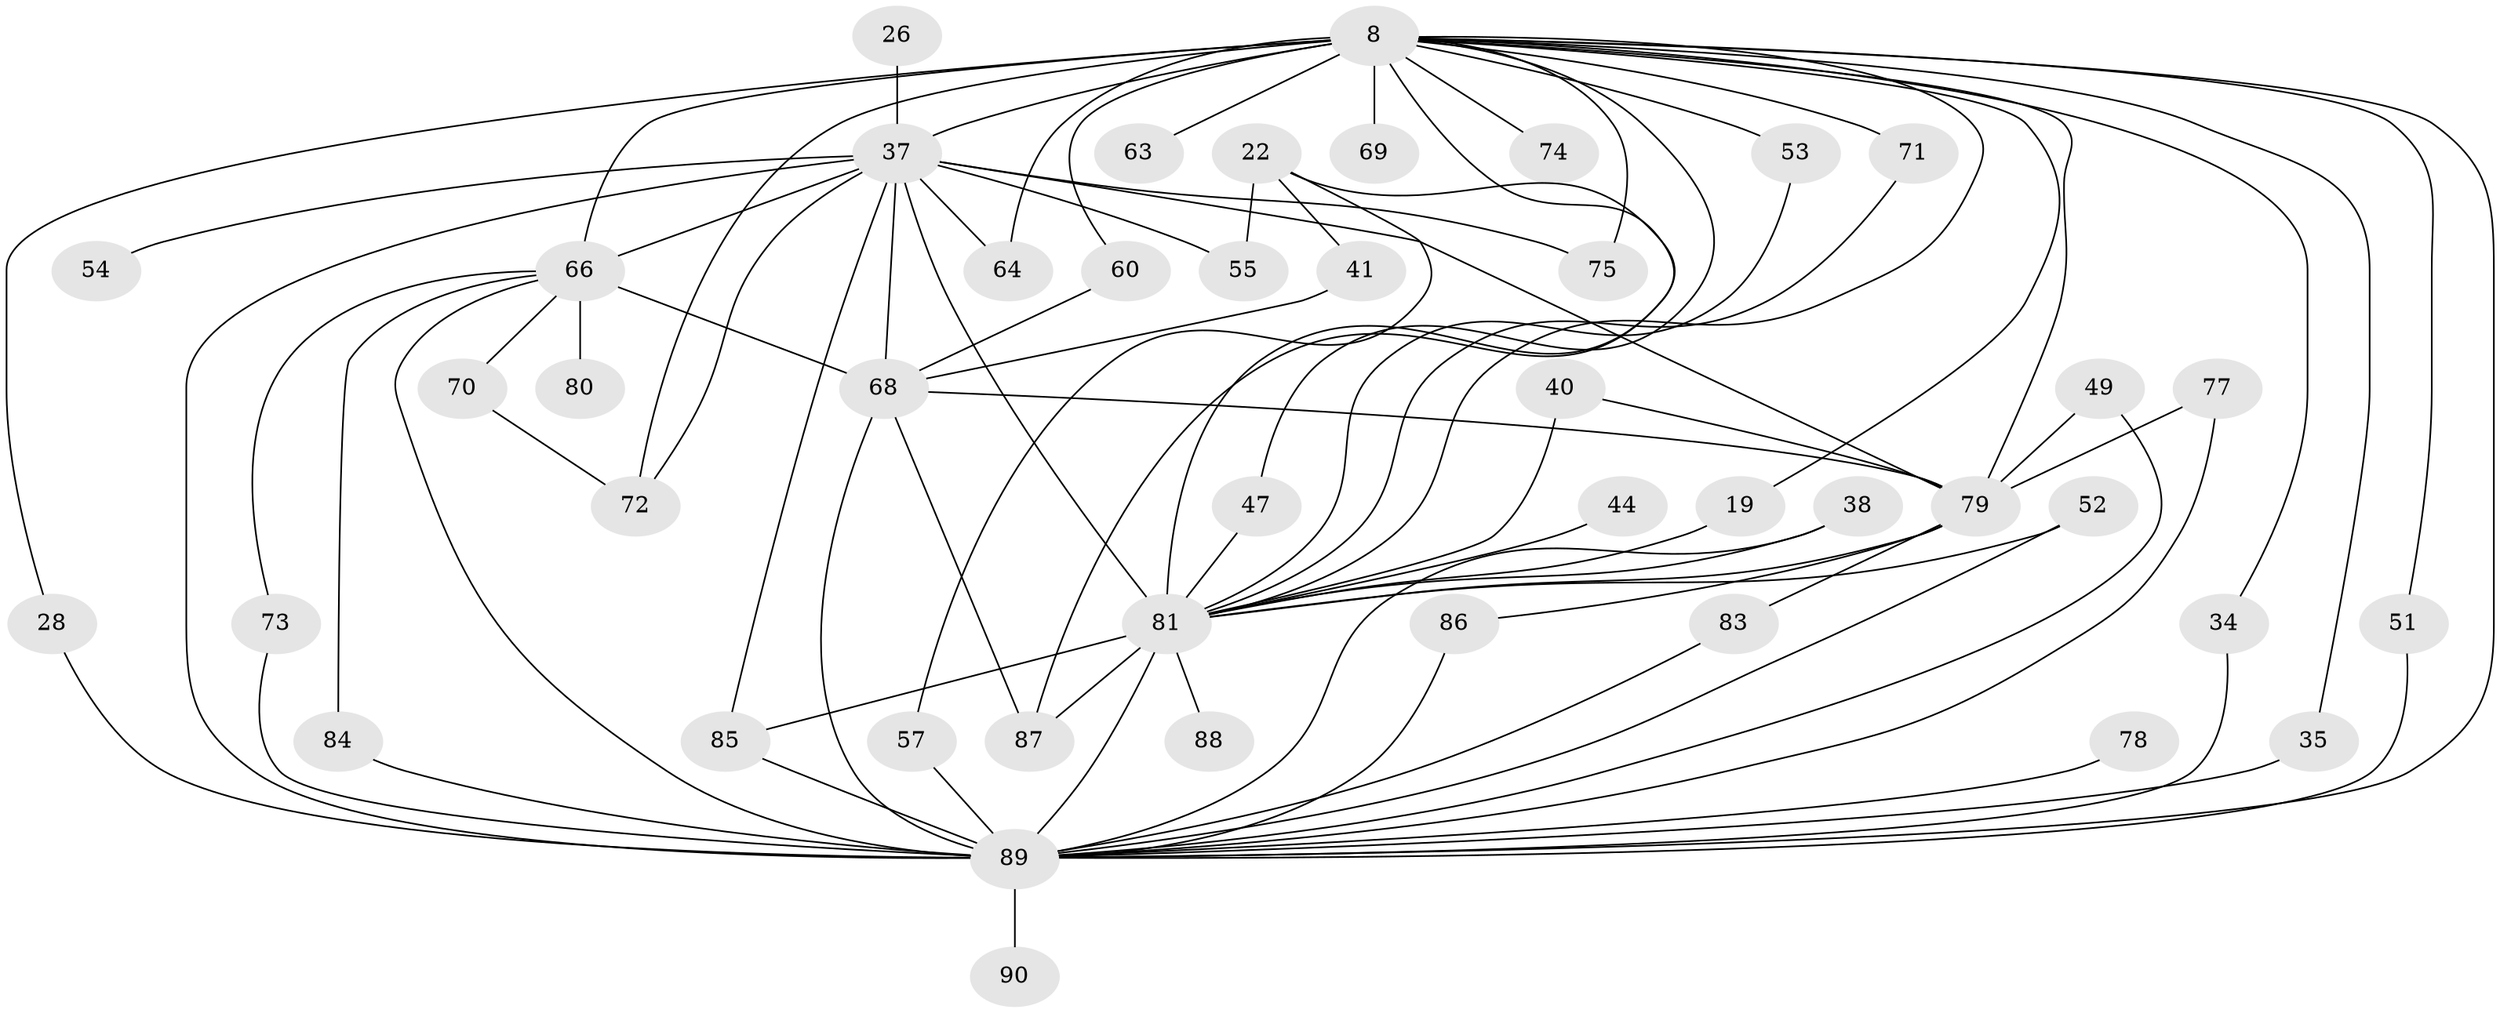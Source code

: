// original degree distribution, {22: 0.03333333333333333, 16: 0.022222222222222223, 20: 0.011111111111111112, 23: 0.011111111111111112, 11: 0.011111111111111112, 26: 0.011111111111111112, 17: 0.011111111111111112, 3: 0.14444444444444443, 4: 0.1, 9: 0.011111111111111112, 6: 0.022222222222222223, 2: 0.5888888888888889, 5: 0.011111111111111112, 8: 0.011111111111111112}
// Generated by graph-tools (version 1.1) at 2025/49/03/04/25 21:49:49]
// undirected, 45 vertices, 83 edges
graph export_dot {
graph [start="1"]
  node [color=gray90,style=filled];
  8 [super="+7"];
  19;
  22 [super="+17"];
  26;
  28;
  34;
  35;
  37 [super="+18+10+9"];
  38;
  40 [super="+30"];
  41;
  44;
  47;
  49;
  51 [super="+12"];
  52;
  53;
  54;
  55;
  57;
  60;
  63;
  64;
  66 [super="+24+46+13"];
  68 [super="+33+50"];
  69;
  70;
  71;
  72 [super="+61+11"];
  73;
  74;
  75;
  77;
  78;
  79 [super="+65+21"];
  80;
  81 [super="+67"];
  83;
  84;
  85 [super="+36+76+29"];
  86;
  87 [super="+31"];
  88;
  89 [super="+82+62"];
  90;
  8 -- 19;
  8 -- 35;
  8 -- 47;
  8 -- 53;
  8 -- 63 [weight=2];
  8 -- 69 [weight=2];
  8 -- 74 [weight=2];
  8 -- 87;
  8 -- 64;
  8 -- 66 [weight=6];
  8 -- 71;
  8 -- 75;
  8 -- 79 [weight=2];
  8 -- 28;
  8 -- 34;
  8 -- 60;
  8 -- 37 [weight=8];
  8 -- 51;
  8 -- 72 [weight=3];
  8 -- 89 [weight=5];
  8 -- 81 [weight=4];
  19 -- 81;
  22 -- 55;
  22 -- 57;
  22 -- 41;
  22 -- 81 [weight=3];
  26 -- 37 [weight=2];
  28 -- 89;
  34 -- 89;
  35 -- 89;
  37 -- 64;
  37 -- 75;
  37 -- 81 [weight=11];
  37 -- 54 [weight=2];
  37 -- 55;
  37 -- 79 [weight=3];
  37 -- 68;
  37 -- 72;
  37 -- 85 [weight=4];
  37 -- 89 [weight=13];
  37 -- 66;
  38 -- 89;
  38 -- 81;
  40 -- 79;
  40 -- 81 [weight=2];
  41 -- 68;
  44 -- 81 [weight=2];
  47 -- 81;
  49 -- 79;
  49 -- 89;
  51 -- 89;
  52 -- 89;
  52 -- 81;
  53 -- 81;
  57 -- 89;
  60 -- 68;
  66 -- 70;
  66 -- 68 [weight=2];
  66 -- 73;
  66 -- 80;
  66 -- 84;
  66 -- 89 [weight=2];
  68 -- 87;
  68 -- 79 [weight=2];
  68 -- 89;
  70 -- 72;
  71 -- 81;
  73 -- 89;
  77 -- 79;
  77 -- 89;
  78 -- 89 [weight=2];
  79 -- 83;
  79 -- 86;
  79 -- 81;
  81 -- 85;
  81 -- 87;
  81 -- 89 [weight=6];
  81 -- 88 [weight=2];
  83 -- 89;
  84 -- 89;
  85 -- 89 [weight=2];
  86 -- 89;
  89 -- 90;
}
